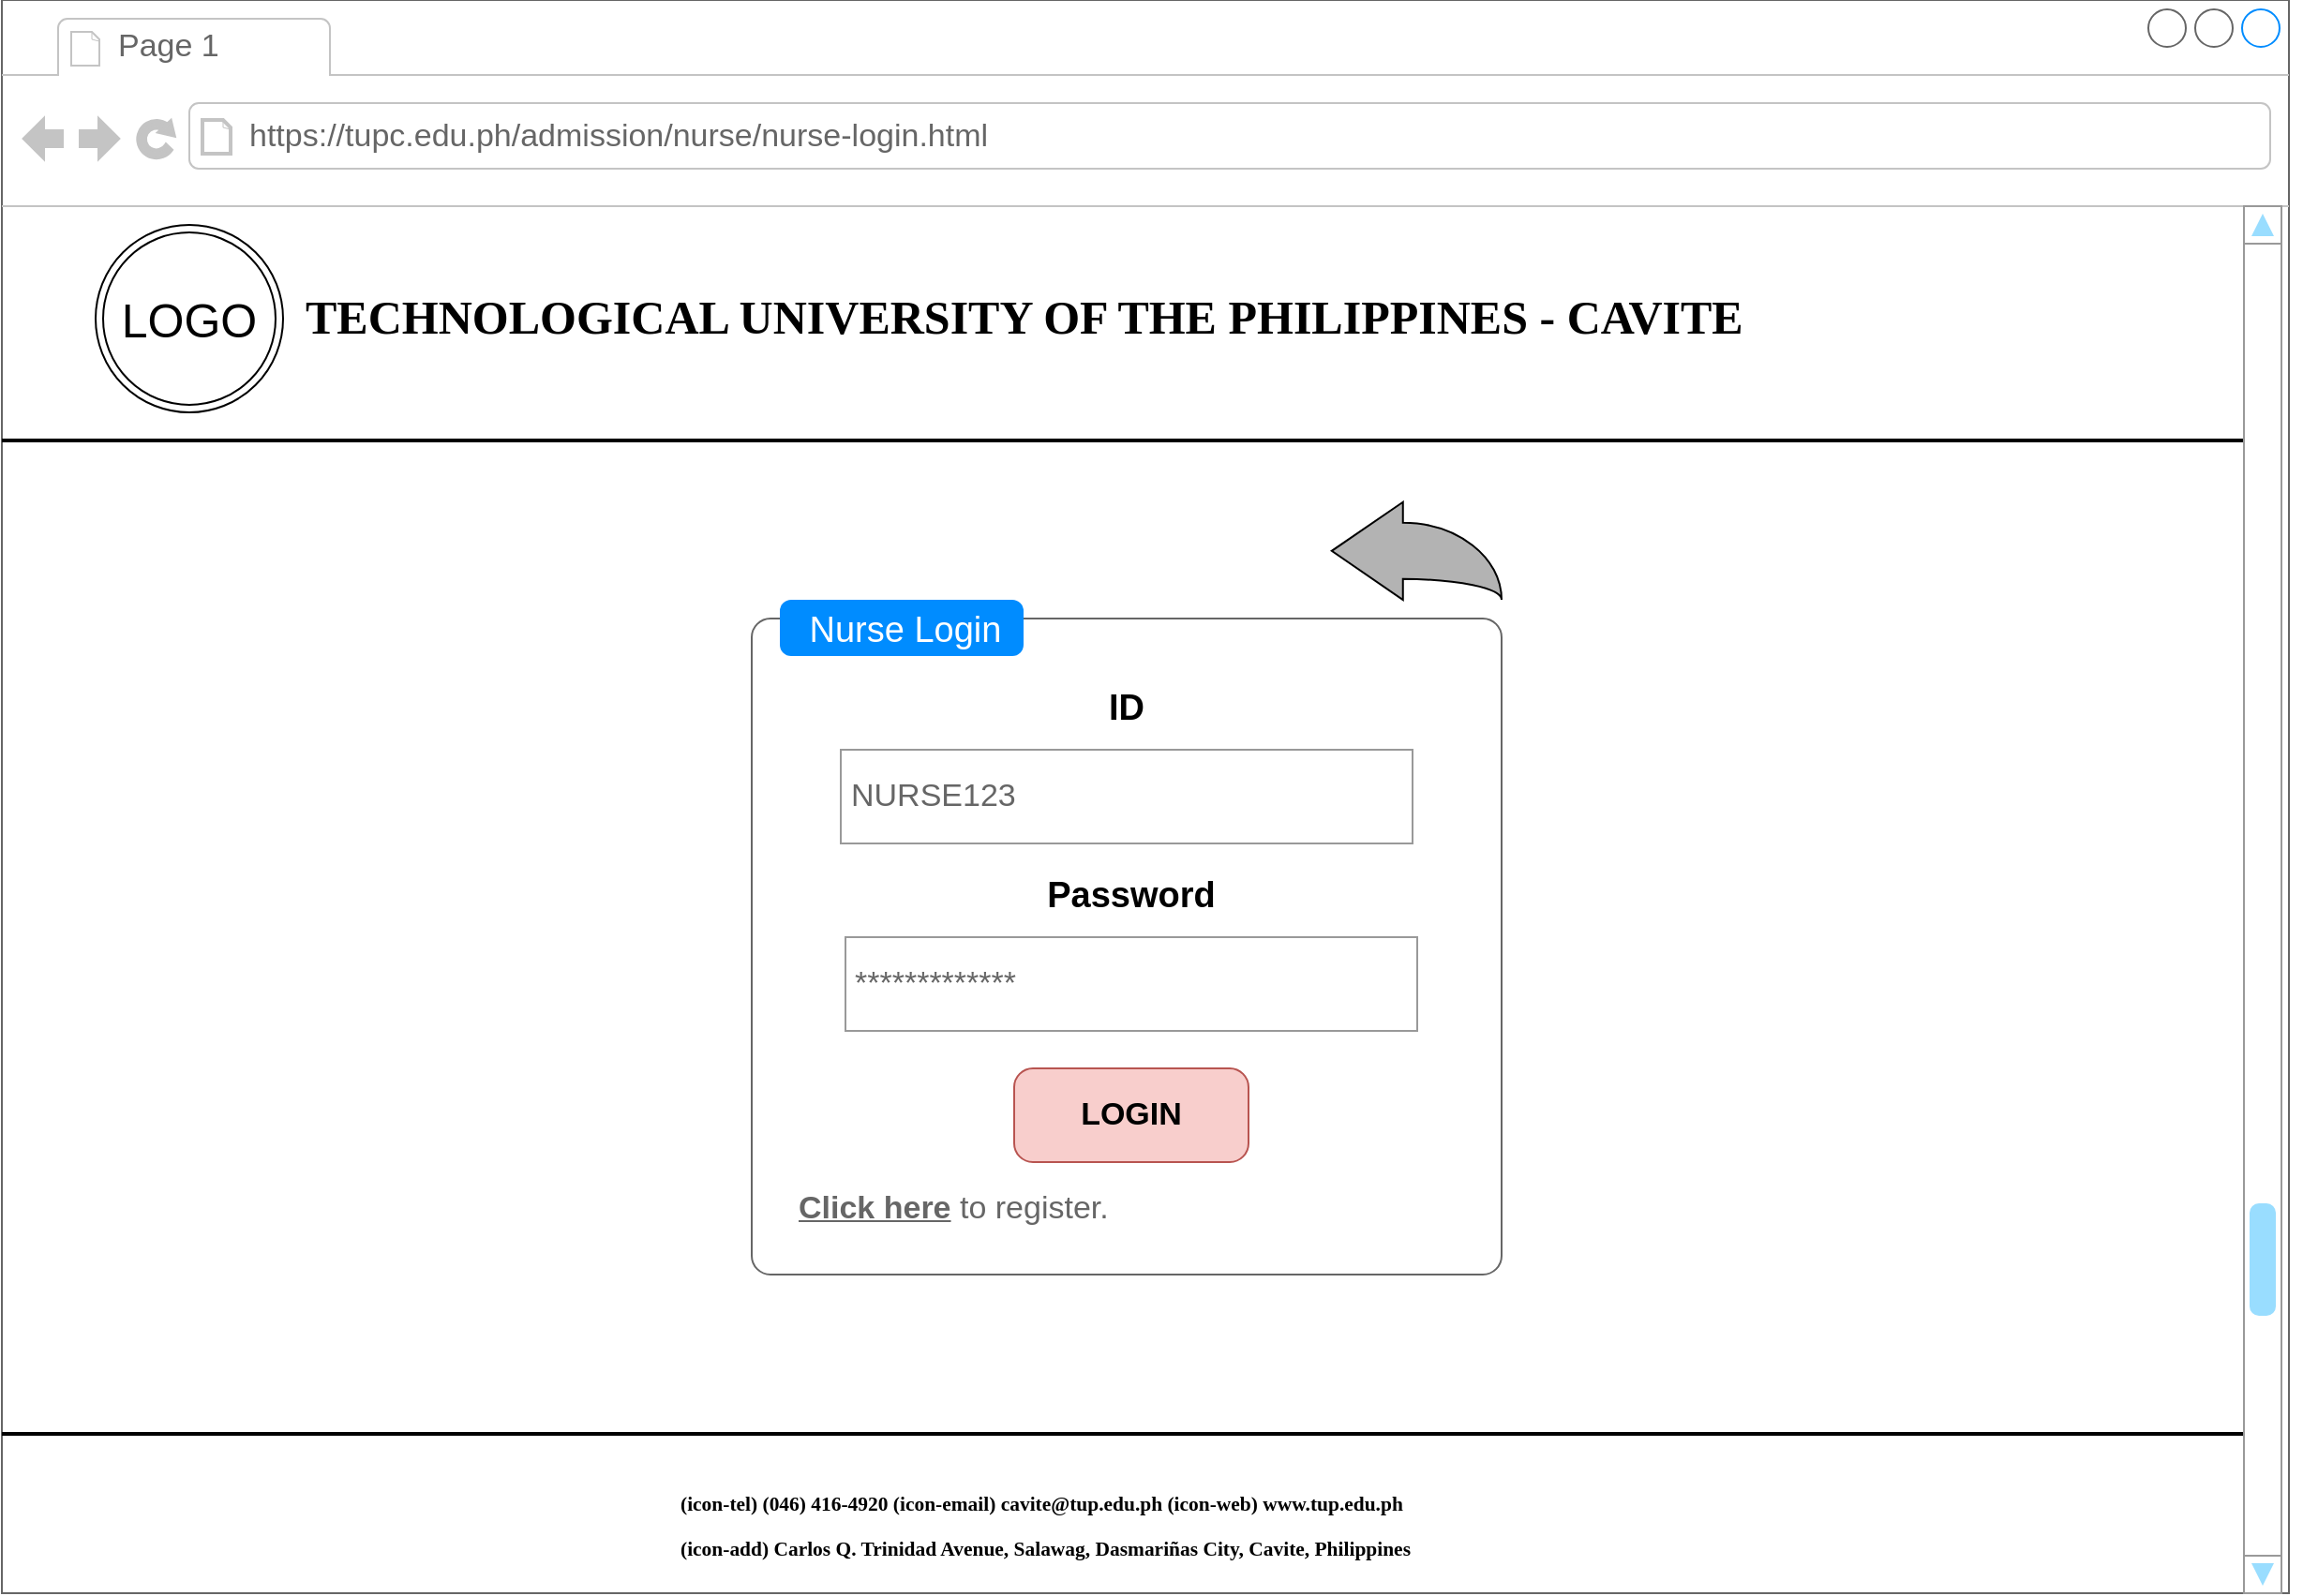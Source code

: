 <mxfile version="15.5.9" type="device"><diagram id="w4ZZmEQ4kOhb3bc00XjP" name="Page-1"><mxGraphModel dx="886" dy="920" grid="1" gridSize="10" guides="1" tooltips="1" connect="1" arrows="1" fold="1" page="1" pageScale="1" pageWidth="850" pageHeight="1100" math="0" shadow="0"><root><mxCell id="0"/><mxCell id="1" parent="0"/><mxCell id="sgwIz-WpuPcQCaiMsfgP-1" value="" style="strokeWidth=1;shadow=0;dashed=0;align=center;html=1;shape=mxgraph.mockup.containers.browserWindow;rSize=0;strokeColor=none;strokeColor2=#008cff;strokeColor3=#c4c4c4;mainText=,;recursiveResize=0;fontSize=25;fillColor=none;" vertex="1" parent="1"><mxGeometry x="1260" y="910" width="1220" height="850" as="geometry"/></mxCell><mxCell id="sgwIz-WpuPcQCaiMsfgP-2" value="" style="line;strokeWidth=2;html=1;fontSize=25;" vertex="1" parent="sgwIz-WpuPcQCaiMsfgP-1"><mxGeometry y="760" width="1210" height="10" as="geometry"/></mxCell><mxCell id="sgwIz-WpuPcQCaiMsfgP-3" value="Page 1" style="strokeWidth=1;shadow=0;dashed=0;align=center;html=1;shape=mxgraph.mockup.containers.anchor;fontSize=17;fontColor=#666666;align=left;" vertex="1" parent="sgwIz-WpuPcQCaiMsfgP-1"><mxGeometry x="60" y="12" width="110" height="26" as="geometry"/></mxCell><mxCell id="sgwIz-WpuPcQCaiMsfgP-4" value="https://tupc.edu.ph/admission/nurse/nurse-login.html" style="strokeWidth=1;shadow=0;dashed=0;align=center;html=1;shape=mxgraph.mockup.containers.anchor;rSize=0;fontSize=17;fontColor=#666666;align=left;" vertex="1" parent="sgwIz-WpuPcQCaiMsfgP-1"><mxGeometry x="130" y="60" width="250" height="26" as="geometry"/></mxCell><mxCell id="sgwIz-WpuPcQCaiMsfgP-5" value="&lt;h1&gt;&lt;b&gt;&lt;font style=&quot;font-size: 25px&quot;&gt;TECHNOLOGICAL UNIVERSITY OF THE PHILIPPINES - CAVITE&lt;/font&gt;&lt;/b&gt;&lt;/h1&gt;" style="text;html=1;points=[];align=left;verticalAlign=top;spacingTop=-4;fontSize=14;fontFamily=Verdana" vertex="1" parent="sgwIz-WpuPcQCaiMsfgP-1"><mxGeometry x="160" y="130" width="540" height="60" as="geometry"/></mxCell><mxCell id="sgwIz-WpuPcQCaiMsfgP-6" value="LOGO" style="ellipse;shape=doubleEllipse;whiteSpace=wrap;html=1;fontSize=25;" vertex="1" parent="sgwIz-WpuPcQCaiMsfgP-1"><mxGeometry x="50" y="120" width="100" height="100" as="geometry"/></mxCell><mxCell id="sgwIz-WpuPcQCaiMsfgP-7" value="" style="line;strokeWidth=2;html=1;fontSize=25;" vertex="1" parent="sgwIz-WpuPcQCaiMsfgP-1"><mxGeometry y="230" width="1210" height="10" as="geometry"/></mxCell><mxCell id="sgwIz-WpuPcQCaiMsfgP-8" value="" style="verticalLabelPosition=bottom;shadow=0;dashed=0;align=center;html=1;verticalAlign=top;strokeWidth=1;shape=mxgraph.mockup.navigation.scrollBar;strokeColor=#999999;barPos=20;fillColor2=#99ddff;strokeColor2=none;direction=north;fontSize=25;" vertex="1" parent="sgwIz-WpuPcQCaiMsfgP-1"><mxGeometry x="1196" y="110" width="30" height="740" as="geometry"/></mxCell><mxCell id="sgwIz-WpuPcQCaiMsfgP-9" value="&lt;span style=&quot;font-family: &amp;#34;euphemia&amp;#34; ; font-size: 10.72px ; font-weight: 700&quot;&gt;(icon-tel) (046) 416-4920 (icon-email) cavite@tup.edu.ph (icon-web) www.tup.edu.ph&lt;br&gt;&lt;/span&gt;&lt;span style=&quot;font-family: &amp;#34;euphemia&amp;#34; ; font-size: 10.72px ; font-weight: 700&quot;&gt;(icon-add) Carlos Q. Trinidad Avenue, Salawag, Dasmariñas City, Cavite, Philippines&lt;/span&gt;&lt;span style=&quot;font-family: &amp;#34;euphemia&amp;#34; ; font-size: 10.72px ; font-weight: 700&quot;&gt;&lt;br&gt;&lt;/span&gt;" style="rounded=0;whiteSpace=wrap;html=1;fontSize=20;strokeWidth=1;fillColor=none;align=left;verticalAlign=top;strokeColor=none;" vertex="1" parent="sgwIz-WpuPcQCaiMsfgP-1"><mxGeometry x="360" y="780" width="480" height="60" as="geometry"/></mxCell><mxCell id="sgwIz-WpuPcQCaiMsfgP-10" value="" style="shape=mxgraph.mockup.containers.marginRect;rectMarginTop=10;strokeColor=#666666;strokeWidth=1;dashed=0;rounded=1;arcSize=5;recursiveResize=0;fontSize=20;align=left;verticalAlign=top;" vertex="1" parent="sgwIz-WpuPcQCaiMsfgP-1"><mxGeometry x="400" y="320" width="400" height="360" as="geometry"/></mxCell><mxCell id="sgwIz-WpuPcQCaiMsfgP-11" value="Nurse Login" style="shape=rect;strokeColor=none;fillColor=#008cff;strokeWidth=1;dashed=0;rounded=1;arcSize=20;fontColor=#ffffff;fontSize=19;spacing=2;spacingTop=-2;align=center;autosize=1;spacingLeft=4;resizeWidth=0;resizeHeight=0;perimeter=none;" vertex="1" parent="sgwIz-WpuPcQCaiMsfgP-10"><mxGeometry x="15" width="130" height="30" as="geometry"/></mxCell><mxCell id="sgwIz-WpuPcQCaiMsfgP-12" value="&lt;b&gt;ID&lt;/b&gt;" style="rounded=0;whiteSpace=wrap;html=1;fontSize=19;align=center;verticalAlign=top;strokeColor=none;" vertex="1" parent="sgwIz-WpuPcQCaiMsfgP-10"><mxGeometry x="180" y="40" width="40" height="30" as="geometry"/></mxCell><mxCell id="sgwIz-WpuPcQCaiMsfgP-13" value="&lt;b&gt;Password&lt;/b&gt;" style="rounded=0;whiteSpace=wrap;html=1;fontSize=19;align=center;verticalAlign=top;strokeColor=none;" vertex="1" parent="sgwIz-WpuPcQCaiMsfgP-10"><mxGeometry x="165" y="140" width="75" height="30" as="geometry"/></mxCell><mxCell id="sgwIz-WpuPcQCaiMsfgP-14" value="NURSE123" style="strokeWidth=1;shadow=0;dashed=0;align=center;html=1;shape=mxgraph.mockup.forms.pwField;strokeColor=#999999;mainText=;align=left;fontColor=#666666;fontSize=17;spacingLeft=3;" vertex="1" parent="sgwIz-WpuPcQCaiMsfgP-10"><mxGeometry x="47.5" y="80" width="305" height="50" as="geometry"/></mxCell><mxCell id="sgwIz-WpuPcQCaiMsfgP-15" value="LOGIN" style="strokeWidth=1;shadow=0;dashed=0;align=center;html=1;shape=mxgraph.mockup.buttons.button;strokeColor=#b85450;mainText=;buttonStyle=round;fontSize=17;fontStyle=1;fillColor=#f8cecc;whiteSpace=wrap;" vertex="1" parent="sgwIz-WpuPcQCaiMsfgP-10"><mxGeometry x="140" y="250" width="125" height="50" as="geometry"/></mxCell><mxCell id="sgwIz-WpuPcQCaiMsfgP-16" value="&lt;u&gt;&lt;b&gt;Click here&lt;/b&gt;&lt;/u&gt; to register." style="strokeWidth=1;shadow=0;dashed=0;align=center;html=1;shape=mxgraph.mockup.forms.pwField;strokeColor=none;mainText=;align=left;fontColor=#666666;fontSize=17;spacingLeft=3;" vertex="1" parent="sgwIz-WpuPcQCaiMsfgP-10"><mxGeometry x="20" y="310" width="220" height="30" as="geometry"/></mxCell><mxCell id="sgwIz-WpuPcQCaiMsfgP-17" value="*************" style="strokeWidth=1;shadow=0;dashed=0;align=center;html=1;shape=mxgraph.mockup.forms.pwField;strokeColor=#999999;mainText=;align=left;fontColor=#666666;fontSize=17;spacingLeft=3;" vertex="1" parent="sgwIz-WpuPcQCaiMsfgP-10"><mxGeometry x="50" y="180" width="305" height="50" as="geometry"/></mxCell><mxCell id="sgwIz-WpuPcQCaiMsfgP-18" value="" style="html=1;shadow=0;dashed=0;align=right;verticalAlign=bottom;shape=mxgraph.arrows2.jumpInArrow;dy=15;dx=38;arrowHead=55;rotation=-180;textDirection=ltr;labelPosition=left;verticalLabelPosition=top;flipV=1;fillColor=#B3B3B3;" vertex="1" parent="sgwIz-WpuPcQCaiMsfgP-1"><mxGeometry x="709.38" y="267.86" width="90.62" height="52.14" as="geometry"/></mxCell></root></mxGraphModel></diagram></mxfile>